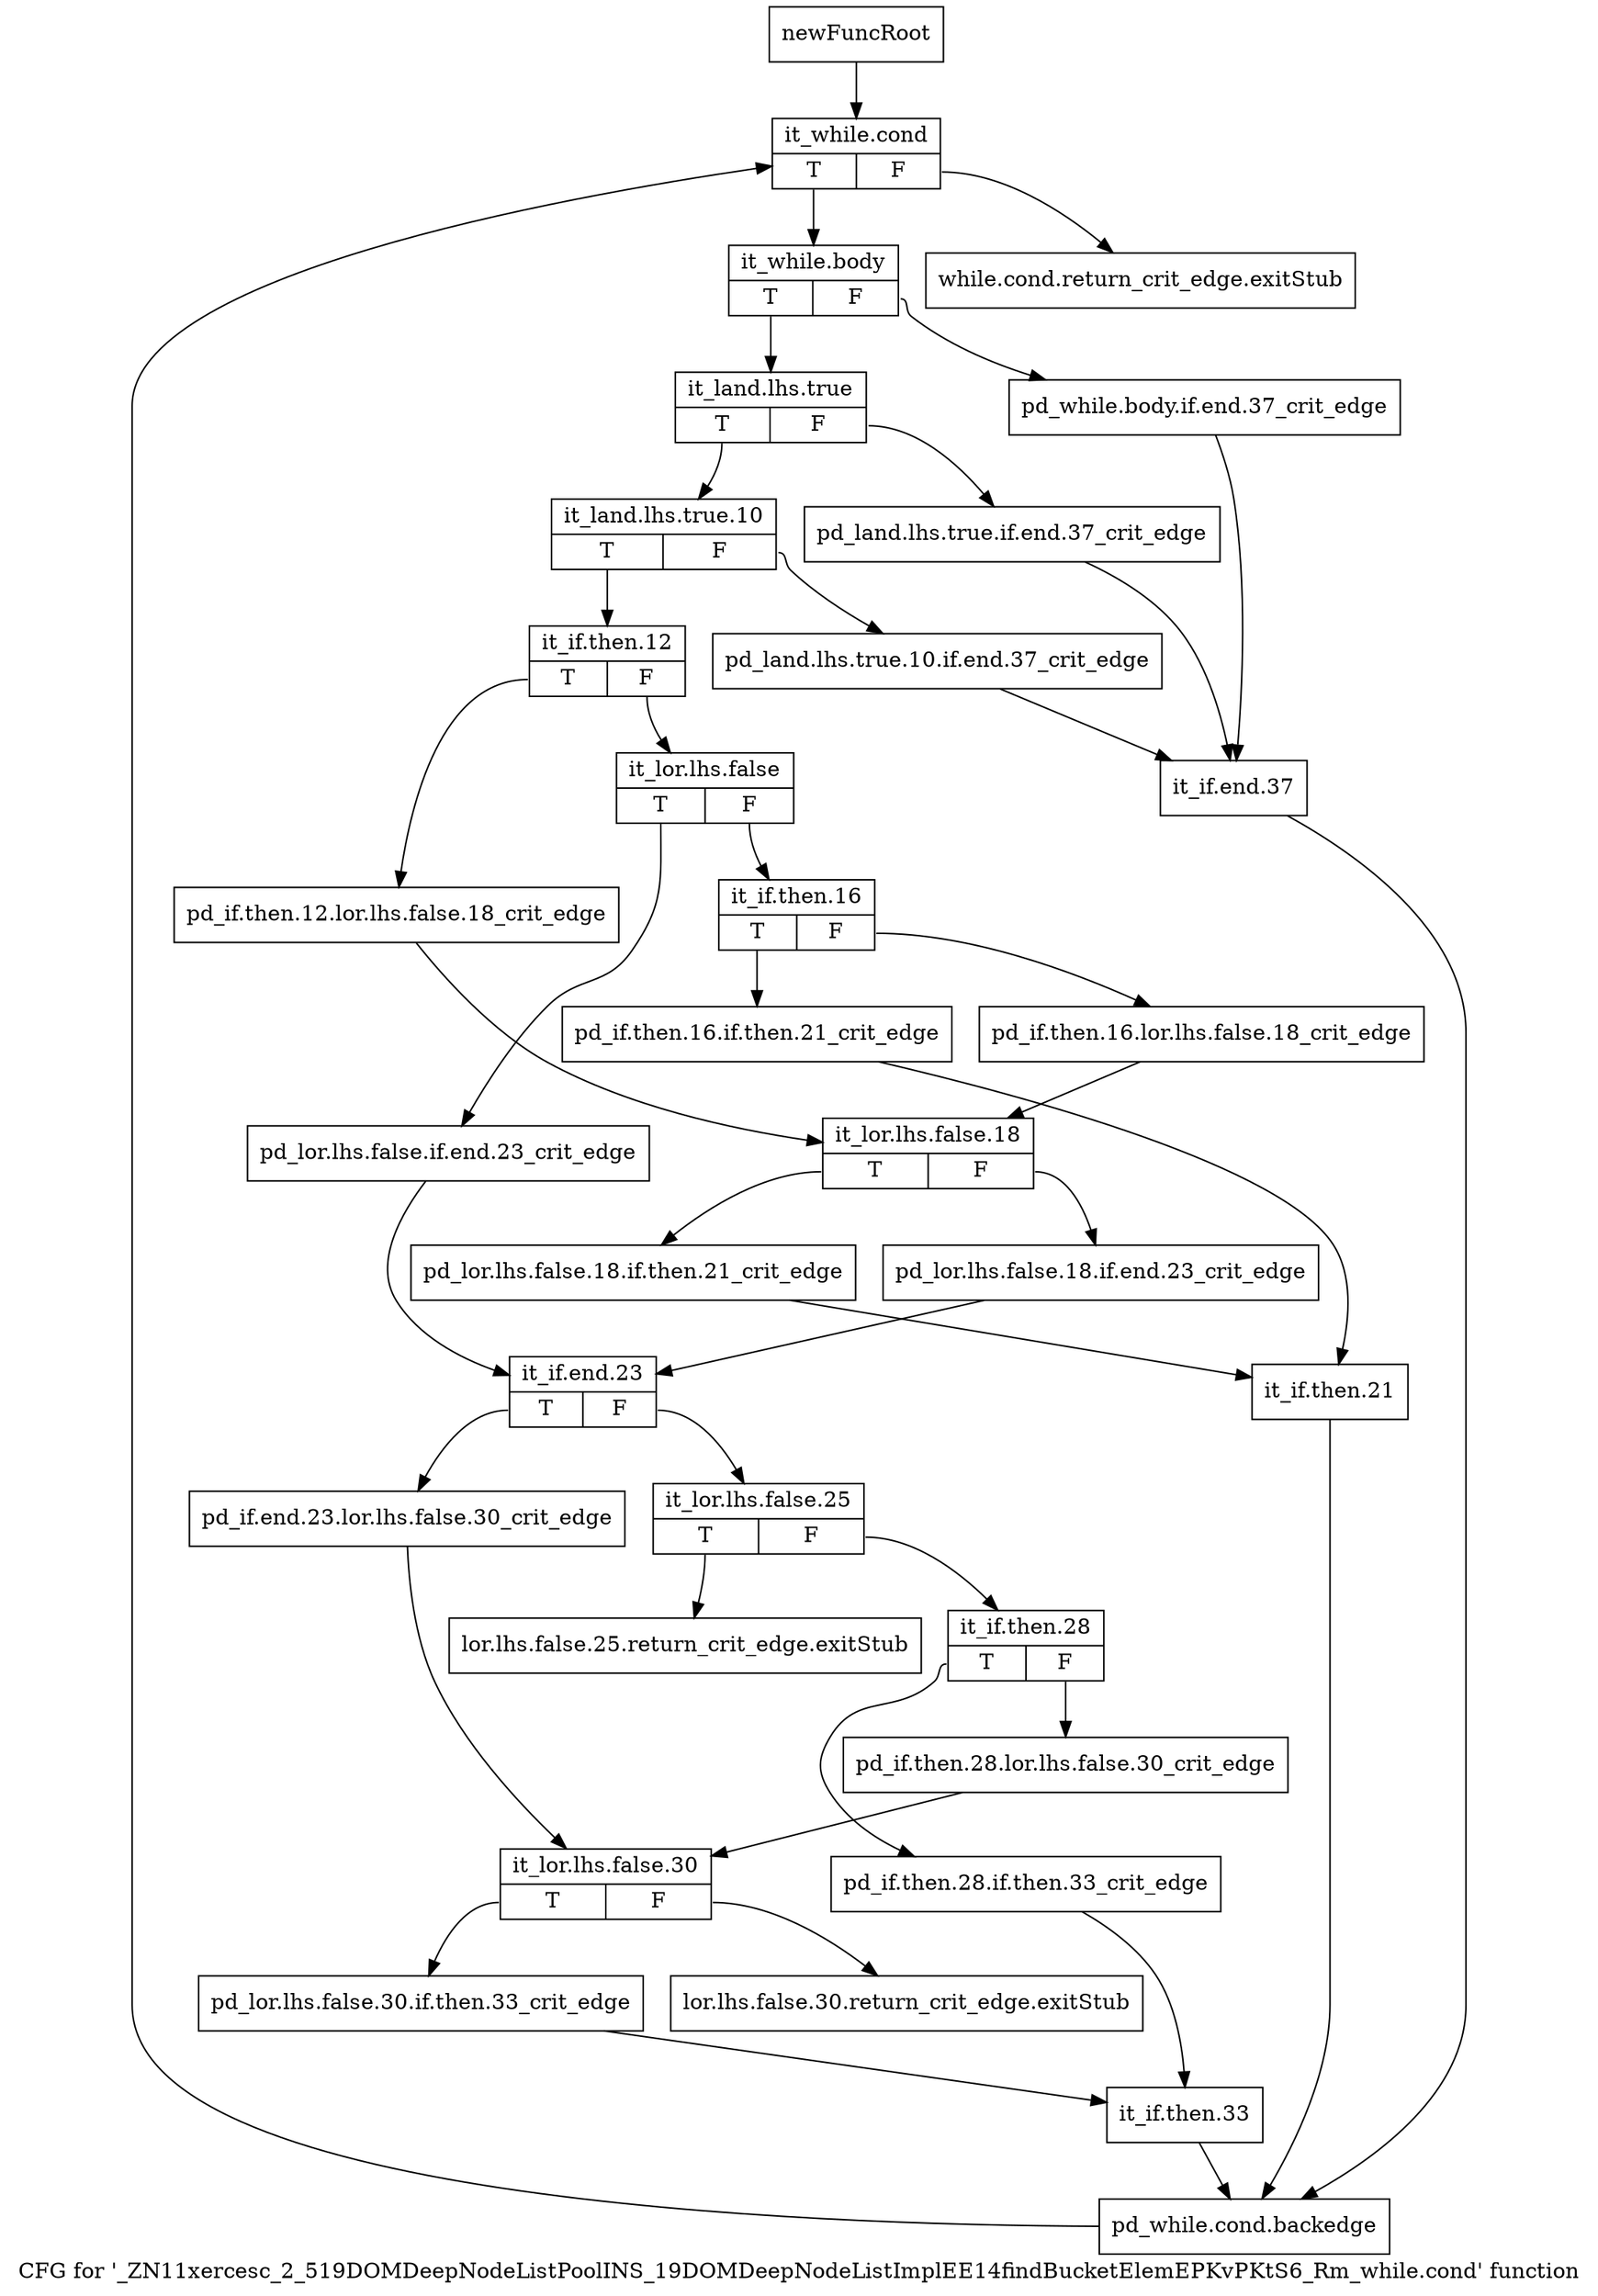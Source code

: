 digraph "CFG for '_ZN11xercesc_2_519DOMDeepNodeListPoolINS_19DOMDeepNodeListImplEE14findBucketElemEPKvPKtS6_Rm_while.cond' function" {
	label="CFG for '_ZN11xercesc_2_519DOMDeepNodeListPoolINS_19DOMDeepNodeListImplEE14findBucketElemEPKvPKtS6_Rm_while.cond' function";

	Node0x977d0e0 [shape=record,label="{newFuncRoot}"];
	Node0x977d0e0 -> Node0x977d220;
	Node0x977d130 [shape=record,label="{while.cond.return_crit_edge.exitStub}"];
	Node0x977d180 [shape=record,label="{lor.lhs.false.25.return_crit_edge.exitStub}"];
	Node0x977d1d0 [shape=record,label="{lor.lhs.false.30.return_crit_edge.exitStub}"];
	Node0x977d220 [shape=record,label="{it_while.cond|{<s0>T|<s1>F}}"];
	Node0x977d220:s0 -> Node0x977d270;
	Node0x977d220:s1 -> Node0x977d130;
	Node0x977d270 [shape=record,label="{it_while.body|{<s0>T|<s1>F}}"];
	Node0x977d270:s0 -> Node0x977d310;
	Node0x977d270:s1 -> Node0x977d2c0;
	Node0x977d2c0 [shape=record,label="{pd_while.body.if.end.37_crit_edge}"];
	Node0x977d2c0 -> Node0x977d450;
	Node0x977d310 [shape=record,label="{it_land.lhs.true|{<s0>T|<s1>F}}"];
	Node0x977d310:s0 -> Node0x977d3b0;
	Node0x977d310:s1 -> Node0x977d360;
	Node0x977d360 [shape=record,label="{pd_land.lhs.true.if.end.37_crit_edge}"];
	Node0x977d360 -> Node0x977d450;
	Node0x977d3b0 [shape=record,label="{it_land.lhs.true.10|{<s0>T|<s1>F}}"];
	Node0x977d3b0:s0 -> Node0x977d4a0;
	Node0x977d3b0:s1 -> Node0x977d400;
	Node0x977d400 [shape=record,label="{pd_land.lhs.true.10.if.end.37_crit_edge}"];
	Node0x977d400 -> Node0x977d450;
	Node0x977d450 [shape=record,label="{it_if.end.37}"];
	Node0x977d450 -> Node0x977dae0;
	Node0x977d4a0 [shape=record,label="{it_if.then.12|{<s0>T|<s1>F}}"];
	Node0x977d4a0:s0 -> Node0x977d680;
	Node0x977d4a0:s1 -> Node0x977d4f0;
	Node0x977d4f0 [shape=record,label="{it_lor.lhs.false|{<s0>T|<s1>F}}"];
	Node0x977d4f0:s0 -> Node0x977d630;
	Node0x977d4f0:s1 -> Node0x977d540;
	Node0x977d540 [shape=record,label="{it_if.then.16|{<s0>T|<s1>F}}"];
	Node0x977d540:s0 -> Node0x977d5e0;
	Node0x977d540:s1 -> Node0x977d590;
	Node0x977d590 [shape=record,label="{pd_if.then.16.lor.lhs.false.18_crit_edge}"];
	Node0x977d590 -> Node0x977d6d0;
	Node0x977d5e0 [shape=record,label="{pd_if.then.16.if.then.21_crit_edge}"];
	Node0x977d5e0 -> Node0x977da90;
	Node0x977d630 [shape=record,label="{pd_lor.lhs.false.if.end.23_crit_edge}"];
	Node0x977d630 -> Node0x977d770;
	Node0x977d680 [shape=record,label="{pd_if.then.12.lor.lhs.false.18_crit_edge}"];
	Node0x977d680 -> Node0x977d6d0;
	Node0x977d6d0 [shape=record,label="{it_lor.lhs.false.18|{<s0>T|<s1>F}}"];
	Node0x977d6d0:s0 -> Node0x977da40;
	Node0x977d6d0:s1 -> Node0x977d720;
	Node0x977d720 [shape=record,label="{pd_lor.lhs.false.18.if.end.23_crit_edge}"];
	Node0x977d720 -> Node0x977d770;
	Node0x977d770 [shape=record,label="{it_if.end.23|{<s0>T|<s1>F}}"];
	Node0x977d770:s0 -> Node0x977d900;
	Node0x977d770:s1 -> Node0x977d7c0;
	Node0x977d7c0 [shape=record,label="{it_lor.lhs.false.25|{<s0>T|<s1>F}}"];
	Node0x977d7c0:s0 -> Node0x977d180;
	Node0x977d7c0:s1 -> Node0x977d810;
	Node0x977d810 [shape=record,label="{it_if.then.28|{<s0>T|<s1>F}}"];
	Node0x977d810:s0 -> Node0x977d8b0;
	Node0x977d810:s1 -> Node0x977d860;
	Node0x977d860 [shape=record,label="{pd_if.then.28.lor.lhs.false.30_crit_edge}"];
	Node0x977d860 -> Node0x977d950;
	Node0x977d8b0 [shape=record,label="{pd_if.then.28.if.then.33_crit_edge}"];
	Node0x977d8b0 -> Node0x977d9f0;
	Node0x977d900 [shape=record,label="{pd_if.end.23.lor.lhs.false.30_crit_edge}"];
	Node0x977d900 -> Node0x977d950;
	Node0x977d950 [shape=record,label="{it_lor.lhs.false.30|{<s0>T|<s1>F}}"];
	Node0x977d950:s0 -> Node0x977d9a0;
	Node0x977d950:s1 -> Node0x977d1d0;
	Node0x977d9a0 [shape=record,label="{pd_lor.lhs.false.30.if.then.33_crit_edge}"];
	Node0x977d9a0 -> Node0x977d9f0;
	Node0x977d9f0 [shape=record,label="{it_if.then.33}"];
	Node0x977d9f0 -> Node0x977dae0;
	Node0x977da40 [shape=record,label="{pd_lor.lhs.false.18.if.then.21_crit_edge}"];
	Node0x977da40 -> Node0x977da90;
	Node0x977da90 [shape=record,label="{it_if.then.21}"];
	Node0x977da90 -> Node0x977dae0;
	Node0x977dae0 [shape=record,label="{pd_while.cond.backedge}"];
	Node0x977dae0 -> Node0x977d220;
}
